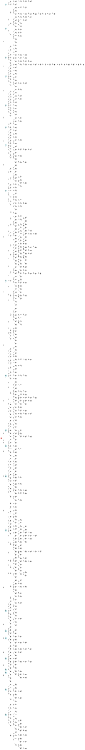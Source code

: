 digraph APTA {
__start0 [label="" shape="none"];

rankdir=LR;
size="8,5";

s0 [style="filled", color="black", fillcolor="#ff817b" shape="circle", label="0"];
s1 [style="filled", color="black", fillcolor="powderblue" shape="circle", label="1"];
s2 [style="filled", color="black", fillcolor="powderblue" shape="circle", label="2"];
s3 [style="rounded,filled", color="black", fillcolor="powderblue" shape="doublecircle", label="3"];
s4 [style="rounded,filled", color="black", fillcolor="powderblue" shape="doublecircle", label="4"];
s5 [style="filled", color="black", fillcolor="powderblue" shape="circle", label="5"];
s6 [style="filled", color="black", fillcolor="powderblue" shape="circle", label="6"];
s7 [style="rounded,filled", color="black", fillcolor="powderblue" shape="doublecircle", label="7"];
s8 [style="filled", color="black", fillcolor="powderblue" shape="circle", label="8"];
s9 [style="rounded,filled", color="black", fillcolor="powderblue" shape="doublecircle", label="9"];
s10 [style="rounded,filled", color="black", fillcolor="powderblue" shape="doublecircle", label="10"];
s11 [style="rounded,filled", color="black", fillcolor="powderblue" shape="doublecircle", label="11"];
s12 [style="filled", color="black", fillcolor="powderblue" shape="circle", label="12"];
s13 [style="rounded,filled", color="black", fillcolor="powderblue" shape="doublecircle", label="13"];
s14 [style="rounded,filled", color="black", fillcolor="powderblue" shape="doublecircle", label="14"];
s15 [style="rounded,filled", color="black", fillcolor="powderblue" shape="doublecircle", label="15"];
s16 [style="filled", color="black", fillcolor="powderblue" shape="circle", label="16"];
s17 [style="filled", color="black", fillcolor="powderblue" shape="circle", label="17"];
s18 [style="rounded,filled", color="black", fillcolor="powderblue" shape="doublecircle", label="18"];
s19 [style="filled", color="black", fillcolor="powderblue" shape="circle", label="19"];
s20 [style="filled", color="black", fillcolor="powderblue" shape="circle", label="20"];
s21 [style="rounded,filled", color="black", fillcolor="powderblue" shape="doublecircle", label="21"];
s22 [style="rounded,filled", color="black", fillcolor="powderblue" shape="doublecircle", label="22"];
s23 [style="filled", color="black", fillcolor="white" shape="circle", label="23"];
s24 [style="filled", color="black", fillcolor="white" shape="circle", label="24"];
s25 [style="rounded,filled", color="black", fillcolor="white" shape="doublecircle", label="25"];
s26 [style="filled", color="black", fillcolor="white" shape="circle", label="26"];
s27 [style="filled", color="black", fillcolor="white" shape="circle", label="27"];
s28 [style="filled", color="black", fillcolor="white" shape="circle", label="28"];
s29 [style="filled", color="black", fillcolor="white" shape="circle", label="29"];
s30 [style="filled", color="black", fillcolor="white" shape="circle", label="30"];
s31 [style="rounded,filled", color="black", fillcolor="white" shape="doublecircle", label="31"];
s32 [style="filled", color="black", fillcolor="white" shape="circle", label="32"];
s33 [style="filled", color="black", fillcolor="white" shape="circle", label="33"];
s34 [style="filled", color="black", fillcolor="white" shape="circle", label="34"];
s35 [style="filled", color="black", fillcolor="white" shape="circle", label="35"];
s36 [style="filled", color="black", fillcolor="white" shape="circle", label="36"];
s37 [style="filled", color="black", fillcolor="white" shape="circle", label="37"];
s38 [style="rounded,filled", color="black", fillcolor="white" shape="doublecircle", label="38"];
s39 [style="filled", color="black", fillcolor="white" shape="circle", label="39"];
s40 [style="filled", color="black", fillcolor="white" shape="circle", label="40"];
s41 [style="filled", color="black", fillcolor="white" shape="circle", label="41"];
s42 [style="filled", color="black", fillcolor="white" shape="circle", label="42"];
s43 [style="filled", color="black", fillcolor="white" shape="circle", label="43"];
s44 [style="filled", color="black", fillcolor="white" shape="circle", label="44"];
s45 [style="filled", color="black", fillcolor="white" shape="circle", label="45"];
s46 [style="filled", color="black", fillcolor="white" shape="circle", label="46"];
s47 [style="filled", color="black", fillcolor="white" shape="circle", label="47"];
s48 [style="filled", color="black", fillcolor="white" shape="circle", label="48"];
s49 [style="filled", color="black", fillcolor="white" shape="circle", label="49"];
s50 [style="filled", color="black", fillcolor="white" shape="circle", label="50"];
s51 [style="filled", color="black", fillcolor="white" shape="circle", label="51"];
s52 [style="filled", color="black", fillcolor="white" shape="circle", label="52"];
s53 [style="filled", color="black", fillcolor="white" shape="circle", label="53"];
s54 [style="filled", color="black", fillcolor="white" shape="circle", label="54"];
s55 [style="filled", color="black", fillcolor="white" shape="circle", label="55"];
s56 [style="filled", color="black", fillcolor="white" shape="circle", label="56"];
s57 [style="filled", color="black", fillcolor="white" shape="circle", label="57"];
s58 [style="filled", color="black", fillcolor="white" shape="circle", label="58"];
s59 [style="rounded,filled", color="black", fillcolor="white" shape="doublecircle", label="59"];
s60 [style="filled", color="black", fillcolor="white" shape="circle", label="60"];
s61 [style="filled", color="black", fillcolor="white" shape="circle", label="61"];
s62 [style="filled", color="black", fillcolor="white" shape="circle", label="62"];
s63 [style="filled", color="black", fillcolor="white" shape="circle", label="63"];
s64 [style="filled", color="black", fillcolor="white" shape="circle", label="64"];
s65 [style="filled", color="black", fillcolor="white" shape="circle", label="65"];
s66 [style="filled", color="black", fillcolor="white" shape="circle", label="66"];
s67 [style="filled", color="black", fillcolor="white" shape="circle", label="67"];
s68 [style="filled", color="black", fillcolor="white" shape="circle", label="68"];
s69 [style="filled", color="black", fillcolor="white" shape="circle", label="69"];
s70 [style="filled", color="black", fillcolor="white" shape="circle", label="70"];
s71 [style="filled", color="black", fillcolor="white" shape="circle", label="71"];
s72 [style="filled", color="black", fillcolor="white" shape="circle", label="72"];
s73 [style="filled", color="black", fillcolor="white" shape="circle", label="73"];
s74 [style="filled", color="black", fillcolor="white" shape="circle", label="74"];
s75 [style="filled", color="black", fillcolor="white" shape="circle", label="75"];
s76 [style="rounded,filled", color="black", fillcolor="white" shape="doublecircle", label="76"];
s77 [style="filled", color="black", fillcolor="white" shape="circle", label="77"];
s78 [style="filled", color="black", fillcolor="white" shape="circle", label="78"];
s79 [style="rounded,filled", color="black", fillcolor="white" shape="doublecircle", label="79"];
s80 [style="rounded,filled", color="black", fillcolor="white" shape="doublecircle", label="80"];
s81 [style="filled", color="black", fillcolor="white" shape="circle", label="81"];
s82 [style="filled", color="black", fillcolor="white" shape="circle", label="82"];
s83 [style="rounded,filled", color="black", fillcolor="white" shape="doublecircle", label="83"];
s84 [style="rounded,filled", color="black", fillcolor="white" shape="doublecircle", label="84"];
s85 [style="filled", color="black", fillcolor="white" shape="circle", label="85"];
s86 [style="filled", color="black", fillcolor="white" shape="circle", label="86"];
s87 [style="rounded,filled", color="black", fillcolor="white" shape="doublecircle", label="87"];
s88 [style="rounded,filled", color="black", fillcolor="white" shape="doublecircle", label="88"];
s89 [style="filled", color="black", fillcolor="white" shape="circle", label="89"];
s90 [style="filled", color="black", fillcolor="white" shape="circle", label="90"];
s91 [style="filled", color="black", fillcolor="white" shape="circle", label="91"];
s92 [style="filled", color="black", fillcolor="white" shape="circle", label="92"];
s93 [style="filled", color="black", fillcolor="white" shape="circle", label="93"];
s94 [style="filled", color="black", fillcolor="white" shape="circle", label="94"];
s95 [style="filled", color="black", fillcolor="white" shape="circle", label="95"];
s96 [style="rounded,filled", color="black", fillcolor="white" shape="doublecircle", label="96"];
s97 [style="filled", color="black", fillcolor="white" shape="circle", label="97"];
s98 [style="filled", color="black", fillcolor="white" shape="circle", label="98"];
s99 [style="rounded,filled", color="black", fillcolor="white" shape="doublecircle", label="99"];
s100 [style="rounded,filled", color="black", fillcolor="white" shape="doublecircle", label="100"];
s101 [style="filled", color="black", fillcolor="white" shape="circle", label="101"];
s102 [style="filled", color="black", fillcolor="white" shape="circle", label="102"];
s103 [style="filled", color="black", fillcolor="white" shape="circle", label="103"];
s104 [style="rounded,filled", color="black", fillcolor="white" shape="doublecircle", label="104"];
s105 [style="filled", color="black", fillcolor="white" shape="circle", label="105"];
s106 [style="filled", color="black", fillcolor="white" shape="circle", label="106"];
s107 [style="filled", color="black", fillcolor="white" shape="circle", label="107"];
s108 [style="filled", color="black", fillcolor="white" shape="circle", label="108"];
s109 [style="filled", color="black", fillcolor="white" shape="circle", label="109"];
s110 [style="filled", color="black", fillcolor="white" shape="circle", label="110"];
s111 [style="filled", color="black", fillcolor="white" shape="circle", label="111"];
s112 [style="filled", color="black", fillcolor="white" shape="circle", label="112"];
s113 [style="filled", color="black", fillcolor="white" shape="circle", label="113"];
s114 [style="filled", color="black", fillcolor="white" shape="circle", label="114"];
s115 [style="filled", color="black", fillcolor="white" shape="circle", label="115"];
s116 [style="filled", color="black", fillcolor="white" shape="circle", label="116"];
s117 [style="filled", color="black", fillcolor="white" shape="circle", label="117"];
s118 [style="filled", color="black", fillcolor="white" shape="circle", label="118"];
s119 [style="filled", color="black", fillcolor="white" shape="circle", label="119"];
s120 [style="filled", color="black", fillcolor="white" shape="circle", label="120"];
s121 [style="filled", color="black", fillcolor="white" shape="circle", label="121"];
s122 [style="rounded,filled", color="black", fillcolor="white" shape="doublecircle", label="122"];
s123 [style="filled", color="black", fillcolor="white" shape="circle", label="123"];
s124 [style="filled", color="black", fillcolor="white" shape="circle", label="124"];
s125 [style="rounded,filled", color="black", fillcolor="white" shape="doublecircle", label="125"];
s126 [style="filled", color="black", fillcolor="white" shape="circle", label="126"];
s127 [style="filled", color="black", fillcolor="white" shape="circle", label="127"];
s128 [style="rounded,filled", color="black", fillcolor="white" shape="doublecircle", label="128"];
s129 [style="rounded,filled", color="black", fillcolor="white" shape="doublecircle", label="129"];
s130 [style="filled", color="black", fillcolor="white" shape="circle", label="130"];
s131 [style="filled", color="black", fillcolor="white" shape="circle", label="131"];
s132 [style="filled", color="black", fillcolor="white" shape="circle", label="132"];
s133 [style="filled", color="black", fillcolor="white" shape="circle", label="133"];
s134 [style="filled", color="black", fillcolor="white" shape="circle", label="134"];
s135 [style="filled", color="black", fillcolor="white" shape="circle", label="135"];
s136 [style="rounded,filled", color="black", fillcolor="white" shape="doublecircle", label="136"];
s137 [style="rounded,filled", color="black", fillcolor="white" shape="doublecircle", label="137"];
s138 [style="rounded,filled", color="black", fillcolor="white" shape="doublecircle", label="138"];
s139 [style="filled", color="black", fillcolor="white" shape="circle", label="139"];
s140 [style="filled", color="black", fillcolor="white" shape="circle", label="140"];
s141 [style="filled", color="black", fillcolor="white" shape="circle", label="141"];
s142 [style="rounded,filled", color="black", fillcolor="white" shape="doublecircle", label="142"];
s143 [style="rounded,filled", color="black", fillcolor="white" shape="doublecircle", label="143"];
s144 [style="filled", color="black", fillcolor="white" shape="circle", label="144"];
s145 [style="filled", color="black", fillcolor="white" shape="circle", label="145"];
s146 [style="filled", color="black", fillcolor="white" shape="circle", label="146"];
s147 [style="filled", color="black", fillcolor="white" shape="circle", label="147"];
s148 [style="rounded,filled", color="black", fillcolor="white" shape="doublecircle", label="148"];
s149 [style="filled", color="black", fillcolor="white" shape="circle", label="149"];
s150 [style="filled", color="black", fillcolor="white" shape="circle", label="150"];
s151 [style="filled", color="black", fillcolor="white" shape="circle", label="151"];
s152 [style="filled", color="black", fillcolor="white" shape="circle", label="152"];
s153 [style="filled", color="black", fillcolor="white" shape="circle", label="153"];
s154 [style="filled", color="black", fillcolor="white" shape="circle", label="154"];
s155 [style="filled", color="black", fillcolor="white" shape="circle", label="155"];
s156 [style="filled", color="black", fillcolor="white" shape="circle", label="156"];
s157 [style="filled", color="black", fillcolor="white" shape="circle", label="157"];
s158 [style="filled", color="black", fillcolor="white" shape="circle", label="158"];
s159 [style="filled", color="black", fillcolor="white" shape="circle", label="159"];
s160 [style="filled", color="black", fillcolor="white" shape="circle", label="160"];
s161 [style="filled", color="black", fillcolor="white" shape="circle", label="161"];
s162 [style="filled", color="black", fillcolor="white" shape="circle", label="162"];
s163 [style="filled", color="black", fillcolor="white" shape="circle", label="163"];
s164 [style="filled", color="black", fillcolor="white" shape="circle", label="164"];
s165 [style="filled", color="black", fillcolor="white" shape="circle", label="165"];
s166 [style="filled", color="black", fillcolor="white" shape="circle", label="166"];
s167 [style="rounded,filled", color="black", fillcolor="white" shape="doublecircle", label="167"];
s168 [style="rounded,filled", color="black", fillcolor="white" shape="doublecircle", label="168"];
s169 [style="filled", color="black", fillcolor="white" shape="circle", label="169"];
s170 [style="rounded,filled", color="black", fillcolor="white" shape="doublecircle", label="170"];
s171 [style="filled", color="black", fillcolor="white" shape="circle", label="171"];
s172 [style="rounded,filled", color="black", fillcolor="white" shape="doublecircle", label="172"];
s173 [style="rounded,filled", color="black", fillcolor="white" shape="doublecircle", label="173"];
s174 [style="filled", color="black", fillcolor="white" shape="circle", label="174"];
s175 [style="filled", color="black", fillcolor="white" shape="circle", label="175"];
s176 [style="filled", color="black", fillcolor="white" shape="circle", label="176"];
s177 [style="rounded,filled", color="black", fillcolor="white" shape="doublecircle", label="177"];
s178 [style="rounded,filled", color="black", fillcolor="white" shape="doublecircle", label="178"];
s179 [style="rounded,filled", color="black", fillcolor="white" shape="doublecircle", label="179"];
s180 [style="rounded,filled", color="black", fillcolor="white" shape="doublecircle", label="180"];
s181 [style="rounded,filled", color="black", fillcolor="white" shape="doublecircle", label="181"];
s182 [style="rounded,filled", color="black", fillcolor="white" shape="doublecircle", label="182"];
s183 [style="filled", color="black", fillcolor="white" shape="circle", label="183"];
s184 [style="filled", color="black", fillcolor="white" shape="circle", label="184"];
s185 [style="filled", color="black", fillcolor="white" shape="circle", label="185"];
s186 [style="filled", color="black", fillcolor="white" shape="circle", label="186"];
s187 [style="filled", color="black", fillcolor="white" shape="circle", label="187"];
s188 [style="filled", color="black", fillcolor="white" shape="circle", label="188"];
s189 [style="filled", color="black", fillcolor="white" shape="circle", label="189"];
s190 [style="filled", color="black", fillcolor="white" shape="circle", label="190"];
s191 [style="filled", color="black", fillcolor="white" shape="circle", label="191"];
s192 [style="filled", color="black", fillcolor="white" shape="circle", label="192"];
s193 [style="filled", color="black", fillcolor="white" shape="circle", label="193"];
s194 [style="filled", color="black", fillcolor="white" shape="circle", label="194"];
s195 [style="filled", color="black", fillcolor="white" shape="circle", label="195"];
s196 [style="filled", color="black", fillcolor="white" shape="circle", label="196"];
s197 [style="filled", color="black", fillcolor="white" shape="circle", label="197"];
s198 [style="filled", color="black", fillcolor="white" shape="circle", label="198"];
s199 [style="filled", color="black", fillcolor="white" shape="circle", label="199"];
s200 [style="filled", color="black", fillcolor="white" shape="circle", label="200"];
s201 [style="filled", color="black", fillcolor="white" shape="circle", label="201"];
s202 [style="filled", color="black", fillcolor="white" shape="circle", label="202"];
s203 [style="filled", color="black", fillcolor="white" shape="circle", label="203"];
s204 [style="filled", color="black", fillcolor="white" shape="circle", label="204"];
s205 [style="filled", color="black", fillcolor="white" shape="circle", label="205"];
s206 [style="filled", color="black", fillcolor="white" shape="circle", label="206"];
s207 [style="filled", color="black", fillcolor="white" shape="circle", label="207"];
s208 [style="filled", color="black", fillcolor="white" shape="circle", label="208"];
s209 [style="filled", color="black", fillcolor="white" shape="circle", label="209"];
s210 [style="filled", color="black", fillcolor="white" shape="circle", label="210"];
s211 [style="filled", color="black", fillcolor="white" shape="circle", label="211"];
s212 [style="filled", color="black", fillcolor="white" shape="circle", label="212"];
s213 [style="filled", color="black", fillcolor="white" shape="circle", label="213"];
s214 [style="filled", color="black", fillcolor="white" shape="circle", label="214"];
s215 [style="filled", color="black", fillcolor="white" shape="circle", label="215"];
s216 [style="filled", color="black", fillcolor="white" shape="circle", label="216"];
s217 [style="filled", color="black", fillcolor="white" shape="circle", label="217"];
s218 [style="filled", color="black", fillcolor="white" shape="circle", label="218"];
s219 [style="filled", color="black", fillcolor="white" shape="circle", label="219"];
s220 [style="filled", color="black", fillcolor="white" shape="circle", label="220"];
s221 [style="filled", color="black", fillcolor="white" shape="circle", label="221"];
s222 [style="filled", color="black", fillcolor="white" shape="circle", label="222"];
s223 [style="filled", color="black", fillcolor="white" shape="circle", label="223"];
s224 [style="filled", color="black", fillcolor="white" shape="circle", label="224"];
s225 [style="filled", color="black", fillcolor="white" shape="circle", label="225"];
s226 [style="filled", color="black", fillcolor="white" shape="circle", label="226"];
s227 [style="filled", color="black", fillcolor="white" shape="circle", label="227"];
s228 [style="filled", color="black", fillcolor="white" shape="circle", label="228"];
s229 [style="filled", color="black", fillcolor="white" shape="circle", label="229"];
s230 [style="filled", color="black", fillcolor="white" shape="circle", label="230"];
s231 [style="filled", color="black", fillcolor="white" shape="circle", label="231"];
s232 [style="filled", color="black", fillcolor="white" shape="circle", label="232"];
s233 [style="filled", color="black", fillcolor="white" shape="circle", label="233"];
s234 [style="filled", color="black", fillcolor="white" shape="circle", label="234"];
s235 [style="filled", color="black", fillcolor="white" shape="circle", label="235"];
s236 [style="filled", color="black", fillcolor="white" shape="circle", label="236"];
s237 [style="filled", color="black", fillcolor="white" shape="circle", label="237"];
s238 [style="filled", color="black", fillcolor="white" shape="circle", label="238"];
s239 [style="filled", color="black", fillcolor="white" shape="circle", label="239"];
s240 [style="filled", color="black", fillcolor="white" shape="circle", label="240"];
s241 [style="filled", color="black", fillcolor="white" shape="circle", label="241"];
s242 [style="filled", color="black", fillcolor="white" shape="circle", label="242"];
s243 [style="filled", color="black", fillcolor="white" shape="circle", label="243"];
s244 [style="filled", color="black", fillcolor="white" shape="circle", label="244"];
s245 [style="filled", color="black", fillcolor="white" shape="circle", label="245"];
s246 [style="filled", color="black", fillcolor="white" shape="circle", label="246"];
s247 [style="filled", color="black", fillcolor="white" shape="circle", label="247"];
s248 [style="filled", color="black", fillcolor="white" shape="circle", label="248"];
s249 [style="rounded,filled", color="black", fillcolor="white" shape="doublecircle", label="249"];
s250 [style="rounded,filled", color="black", fillcolor="white" shape="doublecircle", label="250"];
s251 [style="filled", color="black", fillcolor="white" shape="circle", label="251"];
s252 [style="filled", color="black", fillcolor="white" shape="circle", label="252"];
s253 [style="filled", color="black", fillcolor="white" shape="circle", label="253"];
s254 [style="filled", color="black", fillcolor="white" shape="circle", label="254"];
s255 [style="filled", color="black", fillcolor="white" shape="circle", label="255"];
s256 [style="filled", color="black", fillcolor="white" shape="circle", label="256"];
s257 [style="filled", color="black", fillcolor="white" shape="circle", label="257"];
s258 [style="filled", color="black", fillcolor="white" shape="circle", label="258"];
s259 [style="filled", color="black", fillcolor="white" shape="circle", label="259"];
s260 [style="filled", color="black", fillcolor="white" shape="circle", label="260"];
s261 [style="filled", color="black", fillcolor="white" shape="circle", label="261"];
s262 [style="filled", color="black", fillcolor="white" shape="circle", label="262"];
s263 [style="filled", color="black", fillcolor="white" shape="circle", label="263"];
s264 [style="filled", color="black", fillcolor="white" shape="circle", label="264"];
s265 [style="filled", color="black", fillcolor="white" shape="circle", label="265"];
s266 [style="filled", color="black", fillcolor="white" shape="circle", label="266"];
s267 [style="filled", color="black", fillcolor="white" shape="circle", label="267"];
s268 [style="filled", color="black", fillcolor="white" shape="circle", label="268"];
s269 [style="filled", color="black", fillcolor="white" shape="circle", label="269"];
s270 [style="filled", color="black", fillcolor="white" shape="circle", label="270"];
s271 [style="filled", color="black", fillcolor="white" shape="circle", label="271"];
s272 [style="filled", color="black", fillcolor="white" shape="circle", label="272"];
s273 [style="filled", color="black", fillcolor="white" shape="circle", label="273"];
s274 [style="filled", color="black", fillcolor="white" shape="circle", label="274"];
s275 [style="filled", color="black", fillcolor="white" shape="circle", label="275"];
s276 [style="filled", color="black", fillcolor="white" shape="circle", label="276"];
s277 [style="filled", color="black", fillcolor="white" shape="circle", label="277"];
s278 [style="filled", color="black", fillcolor="white" shape="circle", label="278"];
s279 [style="rounded,filled", color="black", fillcolor="white" shape="doublecircle", label="279"];
s280 [style="rounded,filled", color="black", fillcolor="white" shape="doublecircle", label="280"];
s281 [style="filled", color="black", fillcolor="white" shape="circle", label="281"];
s282 [style="filled", color="black", fillcolor="white" shape="circle", label="282"];
s283 [style="filled", color="black", fillcolor="white" shape="circle", label="283"];
s284 [style="filled", color="black", fillcolor="white" shape="circle", label="284"];
s285 [style="rounded,filled", color="black", fillcolor="white" shape="doublecircle", label="285"];
s286 [style="filled", color="black", fillcolor="white" shape="circle", label="286"];
s287 [style="filled", color="black", fillcolor="white" shape="circle", label="287"];
s288 [style="filled", color="black", fillcolor="white" shape="circle", label="288"];
s289 [style="filled", color="black", fillcolor="white" shape="circle", label="289"];
s290 [style="filled", color="black", fillcolor="white" shape="circle", label="290"];
s291 [style="filled", color="black", fillcolor="white" shape="circle", label="291"];
s292 [style="filled", color="black", fillcolor="white" shape="circle", label="292"];
s293 [style="filled", color="black", fillcolor="white" shape="circle", label="293"];
s294 [style="filled", color="black", fillcolor="white" shape="circle", label="294"];
s295 [style="filled", color="black", fillcolor="white" shape="circle", label="295"];
s296 [style="filled", color="black", fillcolor="white" shape="circle", label="296"];
s297 [style="filled", color="black", fillcolor="white" shape="circle", label="297"];
s298 [style="filled", color="black", fillcolor="white" shape="circle", label="298"];
s299 [style="filled", color="black", fillcolor="white" shape="circle", label="299"];
s300 [style="rounded,filled", color="black", fillcolor="white" shape="doublecircle", label="300"];
s301 [style="filled", color="black", fillcolor="white" shape="circle", label="301"];
s302 [style="filled", color="black", fillcolor="white" shape="circle", label="302"];
s303 [style="filled", color="black", fillcolor="white" shape="circle", label="303"];
s304 [style="filled", color="black", fillcolor="white" shape="circle", label="304"];
s305 [style="filled", color="black", fillcolor="white" shape="circle", label="305"];
s306 [style="filled", color="black", fillcolor="white" shape="circle", label="306"];
s307 [style="filled", color="black", fillcolor="white" shape="circle", label="307"];
s308 [style="filled", color="black", fillcolor="white" shape="circle", label="308"];
s309 [style="filled", color="black", fillcolor="white" shape="circle", label="309"];
s310 [style="filled", color="black", fillcolor="white" shape="circle", label="310"];
s311 [style="rounded,filled", color="black", fillcolor="white" shape="doublecircle", label="311"];
s312 [style="filled", color="black", fillcolor="white" shape="circle", label="312"];
s313 [style="filled", color="black", fillcolor="white" shape="circle", label="313"];
s314 [style="filled", color="black", fillcolor="white" shape="circle", label="314"];
s315 [style="rounded,filled", color="black", fillcolor="white" shape="doublecircle", label="315"];
s316 [style="rounded,filled", color="black", fillcolor="white" shape="doublecircle", label="316"];
s317 [style="filled", color="black", fillcolor="white" shape="circle", label="317"];
s318 [style="filled", color="black", fillcolor="white" shape="circle", label="318"];
s319 [style="filled", color="black", fillcolor="white" shape="circle", label="319"];
s320 [style="filled", color="black", fillcolor="white" shape="circle", label="320"];
s321 [style="filled", color="black", fillcolor="white" shape="circle", label="321"];
s322 [style="filled", color="black", fillcolor="white" shape="circle", label="322"];
s323 [style="filled", color="black", fillcolor="white" shape="circle", label="323"];
s324 [style="filled", color="black", fillcolor="white" shape="circle", label="324"];
s325 [style="filled", color="black", fillcolor="white" shape="circle", label="325"];
s326 [style="filled", color="black", fillcolor="white" shape="circle", label="326"];
s327 [style="filled", color="black", fillcolor="white" shape="circle", label="327"];
s328 [style="filled", color="black", fillcolor="white" shape="circle", label="328"];
s329 [style="filled", color="black", fillcolor="white" shape="circle", label="329"];
s330 [style="filled", color="black", fillcolor="white" shape="circle", label="330"];
s331 [style="filled", color="black", fillcolor="white" shape="circle", label="331"];
s332 [style="filled", color="black", fillcolor="white" shape="circle", label="332"];
s333 [style="filled", color="black", fillcolor="white" shape="circle", label="333"];
s334 [style="filled", color="black", fillcolor="white" shape="circle", label="334"];
s335 [style="filled", color="black", fillcolor="white" shape="circle", label="335"];
s336 [style="filled", color="black", fillcolor="white" shape="circle", label="336"];
s337 [style="filled", color="black", fillcolor="white" shape="circle", label="337"];
s338 [style="filled", color="black", fillcolor="white" shape="circle", label="338"];
s339 [style="rounded,filled", color="black", fillcolor="white" shape="doublecircle", label="339"];
s340 [style="rounded,filled", color="black", fillcolor="white" shape="doublecircle", label="340"];
s341 [style="rounded,filled", color="black", fillcolor="white" shape="doublecircle", label="341"];
s342 [style="filled", color="black", fillcolor="white" shape="circle", label="342"];
s343 [style="filled", color="black", fillcolor="white" shape="circle", label="343"];
s344 [style="filled", color="black", fillcolor="white" shape="circle", label="344"];
s345 [style="filled", color="black", fillcolor="white" shape="circle", label="345"];
s346 [style="filled", color="black", fillcolor="white" shape="circle", label="346"];
s347 [style="filled", color="black", fillcolor="white" shape="circle", label="347"];
s348 [style="filled", color="black", fillcolor="white" shape="circle", label="348"];
s349 [style="filled", color="black", fillcolor="white" shape="circle", label="349"];
s350 [style="rounded,filled", color="black", fillcolor="white" shape="doublecircle", label="350"];
s351 [style="filled", color="black", fillcolor="white" shape="circle", label="351"];
s352 [style="filled", color="black", fillcolor="white" shape="circle", label="352"];
s353 [style="filled", color="black", fillcolor="white" shape="circle", label="353"];
s354 [style="filled", color="black", fillcolor="white" shape="circle", label="354"];
s355 [style="filled", color="black", fillcolor="white" shape="circle", label="355"];
s356 [style="filled", color="black", fillcolor="white" shape="circle", label="356"];
s357 [style="filled", color="black", fillcolor="white" shape="circle", label="357"];
s358 [style="filled", color="black", fillcolor="white" shape="circle", label="358"];
s359 [style="filled", color="black", fillcolor="white" shape="circle", label="359"];
s360 [style="filled", color="black", fillcolor="white" shape="circle", label="360"];
s361 [style="filled", color="black", fillcolor="white" shape="circle", label="361"];
s362 [style="filled", color="black", fillcolor="white" shape="circle", label="362"];
s363 [style="rounded,filled", color="black", fillcolor="white" shape="doublecircle", label="363"];
s364 [style="filled", color="black", fillcolor="white" shape="circle", label="364"];
s365 [style="filled", color="black", fillcolor="white" shape="circle", label="365"];
s366 [style="rounded,filled", color="black", fillcolor="white" shape="doublecircle", label="366"];
s367 [style="filled", color="black", fillcolor="white" shape="circle", label="367"];
s368 [style="filled", color="black", fillcolor="white" shape="circle", label="368"];
s369 [style="filled", color="black", fillcolor="white" shape="circle", label="369"];
s370 [style="filled", color="black", fillcolor="white" shape="circle", label="370"];
s371 [style="rounded,filled", color="black", fillcolor="white" shape="doublecircle", label="371"];
s372 [style="filled", color="black", fillcolor="white" shape="circle", label="372"];
s373 [style="filled", color="black", fillcolor="white" shape="circle", label="373"];
s374 [style="filled", color="black", fillcolor="white" shape="circle", label="374"];
s375 [style="filled", color="black", fillcolor="white" shape="circle", label="375"];
s376 [style="filled", color="black", fillcolor="white" shape="circle", label="376"];
s377 [style="filled", color="black", fillcolor="white" shape="circle", label="377"];
s378 [style="filled", color="black", fillcolor="white" shape="circle", label="378"];
s379 [style="rounded,filled", color="black", fillcolor="white" shape="doublecircle", label="379"];
s380 [style="filled", color="black", fillcolor="white" shape="circle", label="380"];
s381 [style="filled", color="black", fillcolor="white" shape="circle", label="381"];
s382 [style="filled", color="black", fillcolor="white" shape="circle", label="382"];
s383 [style="filled", color="black", fillcolor="white" shape="circle", label="383"];
s384 [style="filled", color="black", fillcolor="white" shape="circle", label="384"];
s385 [style="filled", color="black", fillcolor="white" shape="circle", label="385"];
s386 [style="filled", color="black", fillcolor="white" shape="circle", label="386"];
s387 [style="filled", color="black", fillcolor="white" shape="circle", label="387"];
s388 [style="filled", color="black", fillcolor="white" shape="circle", label="388"];
s389 [style="filled", color="black", fillcolor="white" shape="circle", label="389"];
s390 [style="filled", color="black", fillcolor="white" shape="circle", label="390"];
s391 [style="filled", color="black", fillcolor="white" shape="circle", label="391"];
s392 [style="filled", color="black", fillcolor="white" shape="circle", label="392"];
s393 [style="filled", color="black", fillcolor="white" shape="circle", label="393"];
s394 [style="filled", color="black", fillcolor="white" shape="circle", label="394"];
s395 [style="filled", color="black", fillcolor="white" shape="circle", label="395"];
s396 [style="rounded,filled", color="black", fillcolor="white" shape="doublecircle", label="396"];
s397 [style="filled", color="black", fillcolor="white" shape="circle", label="397"];
s398 [style="rounded,filled", color="black", fillcolor="white" shape="doublecircle", label="398"];
s399 [style="rounded,filled", color="black", fillcolor="white" shape="doublecircle", label="399"];
s400 [style="filled", color="black", fillcolor="white" shape="circle", label="400"];
s401 [style="rounded,filled", color="black", fillcolor="white" shape="doublecircle", label="401"];
s402 [style="rounded,filled", color="black", fillcolor="white" shape="doublecircle", label="402"];
s403 [style="rounded,filled", color="black", fillcolor="white" shape="doublecircle", label="403"];
s404 [style="rounded,filled", color="black", fillcolor="white" shape="doublecircle", label="404"];
s405 [style="rounded,filled", color="black", fillcolor="white" shape="doublecircle", label="405"];
s406 [style="rounded,filled", color="black", fillcolor="white" shape="doublecircle", label="406"];
s407 [style="rounded,filled", color="black", fillcolor="white" shape="doublecircle", label="407"];
s408 [style="filled", color="black", fillcolor="white" shape="circle", label="408"];
s409 [style="rounded,filled", color="black", fillcolor="white" shape="doublecircle", label="409"];
s410 [style="filled", color="black", fillcolor="white" shape="circle", label="410"];
s411 [style="rounded,filled", color="black", fillcolor="white" shape="doublecircle", label="411"];
s412 [style="rounded,filled", color="black", fillcolor="white" shape="doublecircle", label="412"];
s413 [style="filled", color="black", fillcolor="white" shape="circle", label="413"];
s414 [style="filled", color="black", fillcolor="white" shape="circle", label="414"];
s415 [style="filled", color="black", fillcolor="white" shape="circle", label="415"];
s416 [style="filled", color="black", fillcolor="white" shape="circle", label="416"];
s417 [style="filled", color="black", fillcolor="white" shape="circle", label="417"];
s418 [style="filled", color="black", fillcolor="white" shape="circle", label="418"];
s419 [style="filled", color="black", fillcolor="white" shape="circle", label="419"];
s420 [style="filled", color="black", fillcolor="white" shape="circle", label="420"];
s421 [style="filled", color="black", fillcolor="white" shape="circle", label="421"];
s422 [style="filled", color="black", fillcolor="white" shape="circle", label="422"];
s423 [style="filled", color="black", fillcolor="white" shape="circle", label="423"];
s424 [style="filled", color="black", fillcolor="white" shape="circle", label="424"];
s425 [style="filled", color="black", fillcolor="white" shape="circle", label="425"];
s426 [style="filled", color="black", fillcolor="white" shape="circle", label="426"];
s427 [style="filled", color="black", fillcolor="white" shape="circle", label="427"];
s428 [style="filled", color="black", fillcolor="white" shape="circle", label="428"];
s429 [style="filled", color="black", fillcolor="white" shape="circle", label="429"];
s430 [style="filled", color="black", fillcolor="white" shape="circle", label="430"];
s431 [style="filled", color="black", fillcolor="white" shape="circle", label="431"];
s432 [style="filled", color="black", fillcolor="white" shape="circle", label="432"];
s433 [style="filled", color="black", fillcolor="white" shape="circle", label="433"];
s434 [style="filled", color="black", fillcolor="white" shape="circle", label="434"];
s435 [style="filled", color="black", fillcolor="white" shape="circle", label="435"];
s436 [style="filled", color="black", fillcolor="white" shape="circle", label="436"];
s437 [style="filled", color="black", fillcolor="white" shape="circle", label="437"];
s438 [style="filled", color="black", fillcolor="white" shape="circle", label="438"];
s439 [style="filled", color="black", fillcolor="white" shape="circle", label="439"];
s440 [style="filled", color="black", fillcolor="white" shape="circle", label="440"];
s441 [style="filled", color="black", fillcolor="white" shape="circle", label="441"];
s442 [style="filled", color="black", fillcolor="white" shape="circle", label="442"];
s443 [style="filled", color="black", fillcolor="white" shape="circle", label="443"];
s444 [style="rounded,filled", color="black", fillcolor="white" shape="doublecircle", label="444"];
s445 [style="filled", color="black", fillcolor="white" shape="circle", label="445"];
s446 [style="filled", color="black", fillcolor="white" shape="circle", label="446"];
s447 [style="filled", color="black", fillcolor="white" shape="circle", label="447"];
s448 [style="filled", color="black", fillcolor="white" shape="circle", label="448"];
s449 [style="filled", color="black", fillcolor="white" shape="circle", label="449"];
s450 [style="filled", color="black", fillcolor="white" shape="circle", label="450"];
s451 [style="filled", color="black", fillcolor="white" shape="circle", label="451"];
s452 [style="rounded,filled", color="black", fillcolor="white" shape="doublecircle", label="452"];
s453 [style="filled", color="black", fillcolor="white" shape="circle", label="453"];
s454 [style="filled", color="black", fillcolor="white" shape="circle", label="454"];
s455 [style="rounded,filled", color="black", fillcolor="white" shape="doublecircle", label="455"];
s456 [style="rounded,filled", color="black", fillcolor="white" shape="doublecircle", label="456"];
s457 [style="rounded,filled", color="black", fillcolor="white" shape="doublecircle", label="457"];
s458 [style="filled", color="black", fillcolor="white" shape="circle", label="458"];
s459 [style="filled", color="black", fillcolor="white" shape="circle", label="459"];
s460 [style="filled", color="black", fillcolor="white" shape="circle", label="460"];
s461 [style="filled", color="black", fillcolor="white" shape="circle", label="461"];
s462 [style="filled", color="black", fillcolor="white" shape="circle", label="462"];
s463 [style="filled", color="black", fillcolor="white" shape="circle", label="463"];
s464 [style="filled", color="black", fillcolor="white" shape="circle", label="464"];
s465 [style="filled", color="black", fillcolor="white" shape="circle", label="465"];
s466 [style="filled", color="black", fillcolor="white" shape="circle", label="466"];
s467 [style="filled", color="black", fillcolor="white" shape="circle", label="467"];
s468 [style="filled", color="black", fillcolor="white" shape="circle", label="468"];
s469 [style="rounded,filled", color="black", fillcolor="white" shape="doublecircle", label="469"];
s470 [style="filled", color="black", fillcolor="white" shape="circle", label="470"];
s471 [style="filled", color="black", fillcolor="white" shape="circle", label="471"];
s472 [style="filled", color="black", fillcolor="white" shape="circle", label="472"];
s473 [style="rounded,filled", color="black", fillcolor="white" shape="doublecircle", label="473"];
s474 [style="filled", color="black", fillcolor="white" shape="circle", label="474"];
s475 [style="filled", color="black", fillcolor="white" shape="circle", label="475"];
s476 [style="filled", color="black", fillcolor="white" shape="circle", label="476"];
s477 [style="filled", color="black", fillcolor="white" shape="circle", label="477"];
s478 [style="filled", color="black", fillcolor="white" shape="circle", label="478"];
s479 [style="filled", color="black", fillcolor="white" shape="circle", label="479"];
s480 [style="filled", color="black", fillcolor="white" shape="circle", label="480"];
s481 [style="filled", color="black", fillcolor="white" shape="circle", label="481"];
s482 [style="filled", color="black", fillcolor="white" shape="circle", label="482"];
s483 [style="rounded,filled", color="black", fillcolor="white" shape="doublecircle", label="483"];
s484 [style="filled", color="black", fillcolor="white" shape="circle", label="484"];
s485 [style="filled", color="black", fillcolor="white" shape="circle", label="485"];
s486 [style="filled", color="black", fillcolor="white" shape="circle", label="486"];
s487 [style="filled", color="black", fillcolor="white" shape="circle", label="487"];
s488 [style="filled", color="black", fillcolor="white" shape="circle", label="488"];
s489 [style="filled", color="black", fillcolor="white" shape="circle", label="489"];
s490 [style="rounded,filled", color="black", fillcolor="white" shape="doublecircle", label="490"];
s491 [style="filled", color="black", fillcolor="white" shape="circle", label="491"];
s492 [style="filled", color="black", fillcolor="white" shape="circle", label="492"];
s493 [style="filled", color="black", fillcolor="white" shape="circle", label="493"];
s494 [style="filled", color="black", fillcolor="white" shape="circle", label="494"];
s495 [style="rounded,filled", color="black", fillcolor="white" shape="doublecircle", label="495"];
s496 [style="filled", color="black", fillcolor="white" shape="circle", label="496"];
s497 [style="filled", color="black", fillcolor="white" shape="circle", label="497"];
s498 [style="filled", color="black", fillcolor="white" shape="circle", label="498"];
s499 [style="filled", color="black", fillcolor="white" shape="circle", label="499"];
s500 [style="filled", color="black", fillcolor="white" shape="circle", label="500"];
s501 [style="filled", color="black", fillcolor="white" shape="circle", label="501"];
s502 [style="filled", color="black", fillcolor="white" shape="circle", label="502"];
s503 [style="filled", color="black", fillcolor="white" shape="circle", label="503"];
s504 [style="filled", color="black", fillcolor="white" shape="circle", label="504"];
s505 [style="filled", color="black", fillcolor="white" shape="circle", label="505"];
s506 [style="filled", color="black", fillcolor="white" shape="circle", label="506"];
s507 [style="rounded,filled", color="black", fillcolor="white" shape="doublecircle", label="507"];
s508 [style="filled", color="black", fillcolor="white" shape="circle", label="508"];
s509 [style="filled", color="black", fillcolor="white" shape="circle", label="509"];
s510 [style="filled", color="black", fillcolor="white" shape="circle", label="510"];
s511 [style="filled", color="black", fillcolor="white" shape="circle", label="511"];
s512 [style="filled", color="black", fillcolor="white" shape="circle", label="512"];
s513 [style="filled", color="black", fillcolor="white" shape="circle", label="513"];
s514 [style="filled", color="black", fillcolor="white" shape="circle", label="514"];
s515 [style="rounded,filled", color="black", fillcolor="white" shape="doublecircle", label="515"];
s516 [style="filled", color="black", fillcolor="white" shape="circle", label="516"];
s517 [style="filled", color="black", fillcolor="white" shape="circle", label="517"];
s518 [style="filled", color="black", fillcolor="white" shape="circle", label="518"];
s519 [style="rounded,filled", color="black", fillcolor="white" shape="doublecircle", label="519"];
s520 [style="filled", color="black", fillcolor="white" shape="circle", label="520"];
s521 [style="filled", color="black", fillcolor="white" shape="circle", label="521"];
s522 [style="filled", color="black", fillcolor="white" shape="circle", label="522"];
s523 [style="filled", color="black", fillcolor="white" shape="circle", label="523"];
s524 [style="filled", color="black", fillcolor="white" shape="circle", label="524"];
s525 [style="filled", color="black", fillcolor="white" shape="circle", label="525"];
s526 [style="filled", color="black", fillcolor="white" shape="circle", label="526"];
s527 [style="filled", color="black", fillcolor="white" shape="circle", label="527"];
s528 [style="rounded,filled", color="black", fillcolor="white" shape="doublecircle", label="528"];
s529 [style="rounded,filled", color="black", fillcolor="white" shape="doublecircle", label="529"];
s530 [style="rounded,filled", color="black", fillcolor="white" shape="doublecircle", label="530"];
s531 [style="rounded,filled", color="black", fillcolor="white" shape="doublecircle", label="531"];
s532 [style="rounded,filled", color="black", fillcolor="white" shape="doublecircle", label="532"];
s533 [style="filled", color="black", fillcolor="white" shape="circle", label="533"];
s534 [style="filled", color="black", fillcolor="white" shape="circle", label="534"];
s535 [style="filled", color="black", fillcolor="white" shape="circle", label="535"];
s536 [style="rounded,filled", color="black", fillcolor="white" shape="doublecircle", label="536"];
s537 [style="filled", color="black", fillcolor="white" shape="circle", label="537"];
s538 [style="rounded,filled", color="black", fillcolor="white" shape="doublecircle", label="538"];
s539 [style="filled", color="black", fillcolor="white" shape="circle", label="539"];
s540 [style="filled", color="black", fillcolor="white" shape="circle", label="540"];
s541 [style="filled", color="black", fillcolor="white" shape="circle", label="541"];
s542 [style="filled", color="black", fillcolor="white" shape="circle", label="542"];
s543 [style="filled", color="black", fillcolor="white" shape="circle", label="543"];
s544 [style="filled", color="black", fillcolor="white" shape="circle", label="544"];
s545 [style="filled", color="black", fillcolor="white" shape="circle", label="545"];
s546 [style="filled", color="black", fillcolor="white" shape="circle", label="546"];
s547 [style="filled", color="black", fillcolor="white" shape="circle", label="547"];
s548 [style="filled", color="black", fillcolor="white" shape="circle", label="548"];
s549 [style="filled", color="black", fillcolor="white" shape="circle", label="549"];
s550 [style="filled", color="black", fillcolor="white" shape="circle", label="550"];
s551 [style="rounded,filled", color="black", fillcolor="white" shape="doublecircle", label="551"];
s552 [style="filled", color="black", fillcolor="white" shape="circle", label="552"];
s553 [style="rounded,filled", color="black", fillcolor="white" shape="doublecircle", label="553"];
s554 [style="filled", color="black", fillcolor="white" shape="circle", label="554"];
s555 [style="filled", color="black", fillcolor="white" shape="circle", label="555"];
s556 [style="rounded,filled", color="black", fillcolor="white" shape="doublecircle", label="556"];
s557 [style="filled", color="black", fillcolor="white" shape="circle", label="557"];
s558 [style="filled", color="black", fillcolor="white" shape="circle", label="558"];
s559 [style="filled", color="black", fillcolor="white" shape="circle", label="559"];
s560 [style="filled", color="black", fillcolor="white" shape="circle", label="560"];
s561 [style="rounded,filled", color="black", fillcolor="white" shape="doublecircle", label="561"];
s562 [style="rounded,filled", color="black", fillcolor="white" shape="doublecircle", label="562"];
s563 [style="filled", color="black", fillcolor="white" shape="circle", label="563"];
s564 [style="filled", color="black", fillcolor="white" shape="circle", label="564"];
s565 [style="filled", color="black", fillcolor="white" shape="circle", label="565"];
s566 [style="filled", color="black", fillcolor="white" shape="circle", label="566"];
s567 [style="rounded,filled", color="black", fillcolor="white" shape="doublecircle", label="567"];
s568 [style="rounded,filled", color="black", fillcolor="white" shape="doublecircle", label="568"];
s569 [style="rounded,filled", color="black", fillcolor="white" shape="doublecircle", label="569"];
s570 [style="filled", color="black", fillcolor="white" shape="circle", label="570"];
s571 [style="filled", color="black", fillcolor="white" shape="circle", label="571"];
s572 [style="filled", color="black", fillcolor="white" shape="circle", label="572"];
s573 [style="rounded,filled", color="black", fillcolor="white" shape="doublecircle", label="573"];
s574 [style="filled", color="black", fillcolor="white" shape="circle", label="574"];
s575 [style="filled", color="black", fillcolor="white" shape="circle", label="575"];
s576 [style="filled", color="black", fillcolor="white" shape="circle", label="576"];
s577 [style="filled", color="black", fillcolor="white" shape="circle", label="577"];
s578 [style="filled", color="black", fillcolor="white" shape="circle", label="578"];
s579 [style="filled", color="black", fillcolor="white" shape="circle", label="579"];
s580 [style="filled", color="black", fillcolor="white" shape="circle", label="580"];
s581 [style="filled", color="black", fillcolor="white" shape="circle", label="581"];
s582 [style="filled", color="black", fillcolor="white" shape="circle", label="582"];
s583 [style="filled", color="black", fillcolor="white" shape="circle", label="583"];
s584 [style="filled", color="black", fillcolor="white" shape="circle", label="584"];
s585 [style="filled", color="black", fillcolor="white" shape="circle", label="585"];
s586 [style="filled", color="black", fillcolor="white" shape="circle", label="586"];
s587 [style="filled", color="black", fillcolor="white" shape="circle", label="587"];
s588 [style="filled", color="black", fillcolor="white" shape="circle", label="588"];
s589 [style="filled", color="black", fillcolor="white" shape="circle", label="589"];
s590 [style="filled", color="black", fillcolor="white" shape="circle", label="590"];
s591 [style="filled", color="black", fillcolor="white" shape="circle", label="591"];
s592 [style="filled", color="black", fillcolor="white" shape="circle", label="592"];
s593 [style="filled", color="black", fillcolor="white" shape="circle", label="593"];
s594 [style="filled", color="black", fillcolor="white" shape="circle", label="594"];
s595 [style="filled", color="black", fillcolor="white" shape="circle", label="595"];
s596 [style="filled", color="black", fillcolor="white" shape="circle", label="596"];
s597 [style="filled", color="black", fillcolor="white" shape="circle", label="597"];
s598 [style="filled", color="black", fillcolor="white" shape="circle", label="598"];
s599 [style="filled", color="black", fillcolor="white" shape="circle", label="599"];
s600 [style="filled", color="black", fillcolor="white" shape="circle", label="600"];
s601 [style="filled", color="black", fillcolor="white" shape="circle", label="601"];
s602 [style="filled", color="black", fillcolor="white" shape="circle", label="602"];
s603 [style="filled", color="black", fillcolor="white" shape="circle", label="603"];
s604 [style="rounded,filled", color="black", fillcolor="white" shape="doublecircle", label="604"];
s605 [style="rounded,filled", color="black", fillcolor="white" shape="doublecircle", label="605"];
s606 [style="rounded,filled", color="black", fillcolor="white" shape="doublecircle", label="606"];
s607 [style="rounded,filled", color="black", fillcolor="white" shape="doublecircle", label="607"];
s608 [style="rounded,filled", color="black", fillcolor="white" shape="doublecircle", label="608"];
s609 [style="filled", color="black", fillcolor="white" shape="circle", label="609"];
s610 [style="filled", color="black", fillcolor="white" shape="circle", label="610"];
s611 [style="filled", color="black", fillcolor="white" shape="circle", label="611"];
s612 [style="rounded,filled", color="black", fillcolor="white" shape="doublecircle", label="612"];
s613 [style="filled", color="black", fillcolor="white" shape="circle", label="613"];
s614 [style="filled", color="black", fillcolor="white" shape="circle", label="614"];
s615 [style="filled", color="black", fillcolor="white" shape="circle", label="615"];
s616 [style="filled", color="black", fillcolor="white" shape="circle", label="616"];
s617 [style="filled", color="black", fillcolor="white" shape="circle", label="617"];
s618 [style="filled", color="black", fillcolor="white" shape="circle", label="618"];
s619 [style="filled", color="black", fillcolor="white" shape="circle", label="619"];
s620 [style="filled", color="black", fillcolor="white" shape="circle", label="620"];
s621 [style="filled", color="black", fillcolor="white" shape="circle", label="621"];
s622 [style="filled", color="black", fillcolor="white" shape="circle", label="622"];
s623 [style="filled", color="black", fillcolor="white" shape="circle", label="623"];
s624 [style="filled", color="black", fillcolor="white" shape="circle", label="624"];
s625 [style="filled", color="black", fillcolor="white" shape="circle", label="625"];
s626 [style="filled", color="black", fillcolor="white" shape="circle", label="626"];
s627 [style="filled", color="black", fillcolor="white" shape="circle", label="627"];
s628 [style="filled", color="black", fillcolor="white" shape="circle", label="628"];
s629 [style="filled", color="black", fillcolor="white" shape="circle", label="629"];
s630 [style="filled", color="black", fillcolor="white" shape="circle", label="630"];
s631 [style="filled", color="black", fillcolor="white" shape="circle", label="631"];
s632 [style="filled", color="black", fillcolor="white" shape="circle", label="632"];
s633 [style="filled", color="black", fillcolor="white" shape="circle", label="633"];
s634 [style="filled", color="black", fillcolor="white" shape="circle", label="634"];
s635 [style="filled", color="black", fillcolor="white" shape="circle", label="635"];
s636 [style="filled", color="black", fillcolor="white" shape="circle", label="636"];
s637 [style="filled", color="black", fillcolor="white" shape="circle", label="637"];
s638 [style="filled", color="black", fillcolor="white" shape="circle", label="638"];
s639 [style="filled", color="black", fillcolor="white" shape="circle", label="639"];
s640 [style="filled", color="black", fillcolor="white" shape="circle", label="640"];
s641 [style="filled", color="black", fillcolor="white" shape="circle", label="641"];
s642 [style="filled", color="black", fillcolor="white" shape="circle", label="642"];
s643 [style="filled", color="black", fillcolor="white" shape="circle", label="643"];
s644 [style="filled", color="black", fillcolor="white" shape="circle", label="644"];
s645 [style="filled", color="black", fillcolor="white" shape="circle", label="645"];
s646 [style="filled", color="black", fillcolor="white" shape="circle", label="646"];
s647 [style="filled", color="black", fillcolor="white" shape="circle", label="647"];
s648 [style="filled", color="black", fillcolor="white" shape="circle", label="648"];
s649 [style="filled", color="black", fillcolor="white" shape="circle", label="649"];
s650 [style="filled", color="black", fillcolor="white" shape="circle", label="650"];
s651 [style="filled", color="black", fillcolor="white" shape="circle", label="651"];
s652 [style="filled", color="black", fillcolor="white" shape="circle", label="652"];
s653 [style="filled", color="black", fillcolor="white" shape="circle", label="653"];
s654 [style="filled", color="black", fillcolor="white" shape="circle", label="654"];
s655 [style="filled", color="black", fillcolor="white" shape="circle", label="655"];
s656 [style="rounded,filled", color="black", fillcolor="white" shape="doublecircle", label="656"];
s0 -> s1 [label="0"];
s0 -> s2 [label="1"];
s0 -> s3 [label="2"];
s0 -> s4 [label="3"];
s0 -> s5 [label="4"];
s0 -> s6 [label="5"];
s0 -> s7 [label="6"];
s0 -> s8 [label="7"];
s0 -> s9 [label="8"];
s0 -> s10 [label="9"];
s0 -> s11 [label="10"];
s0 -> s12 [label="11"];
s0 -> s13 [label="12"];
s0 -> s14 [label="13"];
s0 -> s15 [label="14"];
s0 -> s16 [label="15"];
s0 -> s17 [label="16"];
s0 -> s18 [label="18"];
s0 -> s19 [label="19"];
s0 -> s20 [label="23"];
s0 -> s21 [label="24"];
s0 -> s22 [label="25"];
s1 -> s23 [label="1"];
s1 -> s24 [label="3"];
s2 -> s25 [label="3"];
s2 -> s26 [label="4"];
s2 -> s27 [label="6"];
s3 -> s28 [label="1"];
s3 -> s29 [label="3"];
s3 -> s30 [label="6"];
s3 -> s31 [label="8"];
s3 -> s32 [label="9"];
s3 -> s33 [label="11"];
s4 -> s34 [label="1"];
s4 -> s35 [label="2"];
s4 -> s36 [label="6"];
s4 -> s37 [label="7"];
s4 -> s38 [label="8"];
s4 -> s39 [label="9"];
s4 -> s40 [label="12"];
s4 -> s41 [label="13"];
s5 -> s42 [label="1"];
s5 -> s43 [label="2"];
s5 -> s44 [label="3"];
s5 -> s45 [label="5"];
s5 -> s46 [label="6"];
s5 -> s47 [label="7"];
s5 -> s48 [label="9"];
s5 -> s49 [label="12"];
s5 -> s50 [label="13"];
s5 -> s51 [label="18"];
s6 -> s52 [label="4"];
s6 -> s53 [label="6"];
s7 -> s54 [label="1"];
s7 -> s55 [label="2"];
s7 -> s56 [label="3"];
s7 -> s57 [label="4"];
s7 -> s58 [label="5"];
s7 -> s59 [label="7"];
s7 -> s60 [label="8"];
s7 -> s61 [label="9"];
s7 -> s62 [label="10"];
s7 -> s63 [label="12"];
s7 -> s64 [label="13"];
s8 -> s65 [label="3"];
s8 -> s66 [label="4"];
s8 -> s67 [label="6"];
s8 -> s68 [label="8"];
s8 -> s69 [label="9"];
s8 -> s70 [label="11"];
s8 -> s71 [label="12"];
s8 -> s72 [label="13"];
s8 -> s73 [label="18"];
s8 -> s74 [label="24"];
s9 -> s75 [label="2"];
s9 -> s76 [label="3"];
s9 -> s77 [label="4"];
s9 -> s78 [label="6"];
s9 -> s79 [label="7"];
s9 -> s80 [label="9"];
s9 -> s81 [label="10"];
s9 -> s82 [label="11"];
s9 -> s83 [label="12"];
s9 -> s84 [label="13"];
s9 -> s85 [label="14"];
s9 -> s86 [label="18"];
s9 -> s87 [label="24"];
s9 -> s88 [label="25"];
s10 -> s89 [label="0"];
s10 -> s90 [label="1"];
s10 -> s91 [label="2"];
s10 -> s92 [label="3"];
s10 -> s93 [label="4"];
s10 -> s94 [label="6"];
s10 -> s95 [label="7"];
s10 -> s96 [label="8"];
s10 -> s97 [label="10"];
s10 -> s98 [label="11"];
s10 -> s99 [label="12"];
s10 -> s100 [label="13"];
s10 -> s101 [label="14"];
s10 -> s102 [label="15"];
s10 -> s103 [label="18"];
s10 -> s104 [label="24"];
s11 -> s105 [label="8"];
s11 -> s106 [label="9"];
s11 -> s107 [label="11"];
s11 -> s108 [label="13"];
s11 -> s109 [label="15"];
s11 -> s110 [label="24"];
s12 -> s111 [label="3"];
s12 -> s112 [label="4"];
s12 -> s113 [label="9"];
s12 -> s114 [label="12"];
s12 -> s115 [label="14"];
s12 -> s116 [label="15"];
s13 -> s117 [label="2"];
s13 -> s118 [label="3"];
s13 -> s119 [label="4"];
s13 -> s120 [label="6"];
s13 -> s121 [label="7"];
s13 -> s122 [label="8"];
s13 -> s123 [label="9"];
s13 -> s124 [label="11"];
s13 -> s125 [label="13"];
s13 -> s126 [label="14"];
s13 -> s127 [label="18"];
s13 -> s128 [label="24"];
s13 -> s129 [label="25"];
s14 -> s130 [label="0"];
s14 -> s131 [label="1"];
s14 -> s132 [label="3"];
s14 -> s133 [label="4"];
s14 -> s134 [label="6"];
s14 -> s135 [label="7"];
s14 -> s136 [label="8"];
s14 -> s137 [label="9"];
s14 -> s138 [label="12"];
s14 -> s139 [label="14"];
s14 -> s140 [label="15"];
s14 -> s141 [label="18"];
s14 -> s142 [label="24"];
s14 -> s143 [label="25"];
s15 -> s144 [label="8"];
s15 -> s145 [label="9"];
s15 -> s146 [label="11"];
s15 -> s147 [label="12"];
s15 -> s148 [label="13"];
s15 -> s149 [label="15"];
s15 -> s150 [label="18"];
s15 -> s151 [label="24"];
s16 -> s152 [label="6"];
s16 -> s153 [label="9"];
s16 -> s154 [label="12"];
s16 -> s155 [label="13"];
s16 -> s156 [label="14"];
s17 -> s157 [label="18"];
s18 -> s158 [label="4"];
s18 -> s159 [label="5"];
s18 -> s160 [label="6"];
s18 -> s161 [label="8"];
s18 -> s162 [label="9"];
s18 -> s163 [label="12"];
s18 -> s164 [label="13"];
s18 -> s165 [label="16"];
s18 -> s166 [label="24"];
s18 -> s167 [label="25"];
s19 -> s168 [label="25"];
s20 -> s169 [label="7"];
s21 -> s170 [label="7"];
s21 -> s171 [label="8"];
s21 -> s172 [label="12"];
s21 -> s173 [label="13"];
s21 -> s174 [label="18"];
s22 -> s175 [label="6"];
s22 -> s176 [label="7"];
s22 -> s177 [label="8"];
s22 -> s178 [label="9"];
s22 -> s179 [label="12"];
s22 -> s180 [label="13"];
s22 -> s181 [label="18"];
s22 -> s182 [label="24"];
s23 -> s183 [label="6"];
s24 -> s184 [label="13"];
s25 -> s185 [label="6"];
s25 -> s186 [label="9"];
s25 -> s187 [label="13"];
s26 -> s188 [label="3"];
s26 -> s189 [label="6"];
s26 -> s190 [label="9"];
s26 -> s191 [label="13"];
s27 -> s192 [label="7"];
s27 -> s193 [label="10"];
s27 -> s194 [label="12"];
s27 -> s195 [label="13"];
s27 -> s196 [label="15"];
s28 -> s197 [label="4"];
s29 -> s198 [label="4"];
s30 -> s199 [label="4"];
s30 -> s200 [label="7"];
s31 -> s201 [label="2"];
s31 -> s202 [label="9"];
s34 -> s203 [label="3"];
s35 -> s204 [label="0"];
s36 -> s205 [label="7"];
s38 -> s206 [label="9"];
s39 -> s207 [label="3"];
s39 -> s208 [label="8"];
s40 -> s209 [label="9"];
s40 -> s210 [label="13"];
s43 -> s211 [label="8"];
s44 -> s212 [label="13"];
s45 -> s213 [label="6"];
s46 -> s214 [label="3"];
s46 -> s215 [label="13"];
s47 -> s216 [label="24"];
s48 -> s217 [label="8"];
s49 -> s218 [label="9"];
s49 -> s219 [label="13"];
s52 -> s220 [label="1"];
s52 -> s221 [label="6"];
s52 -> s222 [label="12"];
s53 -> s223 [label="12"];
s54 -> s224 [label="8"];
s56 -> s225 [label="13"];
s57 -> s226 [label="5"];
s59 -> s227 [label="9"];
s59 -> s228 [label="13"];
s61 -> s229 [label="8"];
s62 -> s230 [label="24"];
s63 -> s231 [label="8"];
s63 -> s232 [label="9"];
s63 -> s233 [label="13"];
s63 -> s234 [label="25"];
s66 -> s235 [label="6"];
s66 -> s236 [label="7"];
s67 -> s237 [label="7"];
s67 -> s238 [label="8"];
s67 -> s239 [label="9"];
s67 -> s240 [label="12"];
s68 -> s241 [label="9"];
s69 -> s242 [label="8"];
s70 -> s243 [label="8"];
s71 -> s244 [label="2"];
s71 -> s245 [label="8"];
s71 -> s246 [label="9"];
s71 -> s247 [label="18"];
s72 -> s248 [label="3"];
s73 -> s249 [label="19"];
s74 -> s250 [label="13"];
s75 -> s251 [label="14"];
s76 -> s252 [label="6"];
s76 -> s253 [label="9"];
s76 -> s254 [label="12"];
s78 -> s255 [label="7"];
s78 -> s256 [label="8"];
s78 -> s257 [label="12"];
s79 -> s258 [label="12"];
s80 -> s259 [label="3"];
s80 -> s260 [label="6"];
s80 -> s261 [label="8"];
s80 -> s262 [label="12"];
s80 -> s263 [label="13"];
s80 -> s264 [label="14"];
s80 -> s265 [label="15"];
s80 -> s266 [label="24"];
s81 -> s267 [label="8"];
s81 -> s268 [label="14"];
s81 -> s269 [label="15"];
s82 -> s270 [label="8"];
s82 -> s271 [label="9"];
s82 -> s272 [label="12"];
s82 -> s273 [label="14"];
s83 -> s274 [label="6"];
s83 -> s275 [label="9"];
s83 -> s276 [label="13"];
s83 -> s277 [label="14"];
s83 -> s278 [label="15"];
s83 -> s279 [label="24"];
s84 -> s280 [label="6"];
s84 -> s281 [label="7"];
s84 -> s282 [label="15"];
s84 -> s283 [label="18"];
s84 -> s284 [label="24"];
s84 -> s285 [label="25"];
s85 -> s286 [label="9"];
s85 -> s287 [label="13"];
s85 -> s288 [label="15"];
s85 -> s289 [label="24"];
s86 -> s290 [label="24"];
s87 -> s291 [label="18"];
s90 -> s292 [label="9"];
s92 -> s293 [label="1"];
s92 -> s294 [label="6"];
s92 -> s295 [label="13"];
s94 -> s296 [label="4"];
s94 -> s297 [label="7"];
s95 -> s298 [label="28"];
s96 -> s299 [label="9"];
s96 -> s300 [label="24"];
s97 -> s301 [label="9"];
s98 -> s302 [label="8"];
s99 -> s303 [label="5"];
s99 -> s304 [label="6"];
s99 -> s305 [label="8"];
s99 -> s306 [label="9"];
s99 -> s307 [label="13"];
s99 -> s308 [label="14"];
s99 -> s309 [label="15"];
s99 -> s310 [label="18"];
s99 -> s311 [label="24"];
s100 -> s312 [label="12"];
s100 -> s313 [label="14"];
s100 -> s314 [label="18"];
s100 -> s315 [label="24"];
s100 -> s316 [label="25"];
s101 -> s317 [label="9"];
s101 -> s318 [label="13"];
s101 -> s319 [label="15"];
s105 -> s320 [label="9"];
s106 -> s321 [label="6"];
s107 -> s322 [label="15"];
s113 -> s323 [label="8"];
s115 -> s324 [label="11"];
s115 -> s325 [label="15"];
s117 -> s326 [label="0"];
s120 -> s327 [label="3"];
s120 -> s328 [label="4"];
s120 -> s329 [label="7"];
s121 -> s330 [label="18"];
s123 -> s331 [label="6"];
s123 -> s332 [label="8"];
s123 -> s333 [label="12"];
s124 -> s334 [label="8"];
s125 -> s335 [label="9"];
s125 -> s336 [label="12"];
s126 -> s337 [label="12"];
s126 -> s338 [label="15"];
s128 -> s339 [label="12"];
s128 -> s340 [label="13"];
s129 -> s341 [label="12"];
s130 -> s342 [label="8"];
s131 -> s343 [label="6"];
s132 -> s344 [label="4"];
s132 -> s345 [label="6"];
s132 -> s346 [label="9"];
s133 -> s347 [label="3"];
s135 -> s348 [label="6"];
s136 -> s349 [label="9"];
s137 -> s350 [label="8"];
s138 -> s351 [label="3"];
s138 -> s352 [label="4"];
s138 -> s353 [label="6"];
s138 -> s354 [label="8"];
s138 -> s355 [label="9"];
s138 -> s356 [label="13"];
s138 -> s357 [label="14"];
s139 -> s358 [label="8"];
s139 -> s359 [label="9"];
s139 -> s360 [label="11"];
s139 -> s361 [label="12"];
s140 -> s362 [label="9"];
s141 -> s363 [label="7"];
s141 -> s364 [label="24"];
s142 -> s365 [label="7"];
s142 -> s366 [label="13"];
s142 -> s367 [label="18"];
s142 -> s368 [label="19"];
s142 -> s369 [label="25"];
s142 -> s370 [label="30"];
s143 -> s371 [label="13"];
s143 -> s372 [label="24"];
s145 -> s373 [label="6"];
s145 -> s374 [label="8"];
s146 -> s375 [label="8"];
s147 -> s376 [label="8"];
s147 -> s377 [label="9"];
s149 -> s378 [label="13"];
s150 -> s379 [label="7"];
s154 -> s380 [label="8"];
s154 -> s381 [label="9"];
s155 -> s382 [label="12"];
s156 -> s383 [label="8"];
s156 -> s384 [label="12"];
s158 -> s385 [label="9"];
s159 -> s386 [label="4"];
s159 -> s387 [label="19"];
s160 -> s388 [label="4"];
s162 -> s389 [label="8"];
s163 -> s390 [label="5"];
s163 -> s391 [label="8"];
s164 -> s392 [label="8"];
s164 -> s393 [label="12"];
s166 -> s394 [label="18"];
s171 -> s395 [label="10"];
s172 -> s396 [label="8"];
s172 -> s397 [label="9"];
s173 -> s398 [label="8"];
s173 -> s399 [label="9"];
s174 -> s400 [label="24"];
s175 -> s401 [label="25"];
s176 -> s402 [label="12"];
s179 -> s403 [label="7"];
s179 -> s404 [label="8"];
s180 -> s405 [label="8"];
s180 -> s406 [label="9"];
s180 -> s407 [label="12"];
s180 -> s408 [label="25"];
s182 -> s409 [label="2"];
s182 -> s410 [label="8"];
s182 -> s411 [label="12"];
s182 -> s412 [label="13"];
s183 -> s413 [label="7"];
s185 -> s414 [label="12"];
s187 -> s415 [label="12"];
s188 -> s416 [label="12"];
s189 -> s417 [label="12"];
s189 -> s418 [label="13"];
s190 -> s419 [label="12"];
s192 -> s420 [label="13"];
s193 -> s421 [label="13"];
s194 -> s422 [label="13"];
s200 -> s423 [label="6"];
s201 -> s424 [label="0"];
s202 -> s425 [label="12"];
s203 -> s426 [label="14"];
s209 -> s427 [label="12"];
s211 -> s428 [label="15"];
s213 -> s429 [label="9"];
s214 -> s430 [label="9"];
s220 -> s431 [label="2"];
s221 -> s432 [label="3"];
s227 -> s433 [label="8"];
s230 -> s434 [label="13"];
s232 -> s435 [label="8"];
s234 -> s436 [label="13"];
s239 -> s437 [label="8"];
s240 -> s438 [label="8"];
s240 -> s439 [label="9"];
s241 -> s440 [label="8"];
s246 -> s441 [label="8"];
s247 -> s442 [label="12"];
s248 -> s443 [label="8"];
s251 -> s444 [label="13"];
s252 -> s445 [label="7"];
s254 -> s446 [label="15"];
s257 -> s447 [label="9"];
s258 -> s448 [label="13"];
s260 -> s449 [label="7"];
s261 -> s450 [label="3"];
s262 -> s451 [label="6"];
s262 -> s452 [label="13"];
s262 -> s453 [label="14"];
s262 -> s454 [label="15"];
s262 -> s455 [label="24"];
s263 -> s456 [label="24"];
s263 -> s457 [label="25"];
s264 -> s458 [label="12"];
s264 -> s459 [label="13"];
s264 -> s460 [label="15"];
s268 -> s461 [label="12"];
s268 -> s462 [label="15"];
s272 -> s463 [label="13"];
s272 -> s464 [label="14"];
s273 -> s465 [label="13"];
s273 -> s466 [label="15"];
s274 -> s467 [label="7"];
s276 -> s468 [label="24"];
s276 -> s469 [label="25"];
s282 -> s470 [label="13"];
s283 -> s471 [label="24"];
s284 -> s472 [label="18"];
s284 -> s473 [label="25"];
s296 -> s474 [label="5"];
s298 -> s475 [label="21"];
s301 -> s476 [label="3"];
s304 -> s477 [label="7"];
s306 -> s478 [label="12"];
s308 -> s479 [label="12"];
s308 -> s480 [label="13"];
s308 -> s481 [label="15"];
s309 -> s482 [label="13"];
s311 -> s483 [label="25"];
s312 -> s484 [label="9"];
s313 -> s485 [label="12"];
s314 -> s486 [label="24"];
s319 -> s487 [label="9"];
s319 -> s488 [label="13"];
s319 -> s489 [label="14"];
s324 -> s490 [label="9"];
s333 -> s491 [label="9"];
s335 -> s492 [label="8"];
s337 -> s493 [label="9"];
s338 -> s494 [label="13"];
s340 -> s495 [label="9"];
s347 -> s496 [label="4"];
s348 -> s497 [label="7"];
s349 -> s498 [label="8"];
s351 -> s499 [label="4"];
s351 -> s500 [label="6"];
s353 -> s501 [label="3"];
s353 -> s502 [label="4"];
s353 -> s503 [label="9"];
s355 -> s504 [label="6"];
s355 -> s505 [label="8"];
s356 -> s506 [label="18"];
s356 -> s507 [label="25"];
s357 -> s508 [label="9"];
s357 -> s509 [label="12"];
s359 -> s510 [label="8"];
s360 -> s511 [label="8"];
s361 -> s512 [label="8"];
s361 -> s513 [label="9"];
s366 -> s514 [label="9"];
s366 -> s515 [label="12"];
s367 -> s516 [label="7"];
s369 -> s517 [label="23"];
s370 -> s518 [label="31"];
s372 -> s519 [label="18"];
s377 -> s520 [label="8"];
s382 -> s521 [label="8"];
s384 -> s522 [label="10"];
s386 -> s523 [label="6"];
s387 -> s524 [label="18"];
s390 -> s525 [label="4"];
s393 -> s526 [label="8"];
s394 -> s527 [label="12"];
s394 -> s528 [label="24"];
s397 -> s529 [label="8"];
s399 -> s530 [label="8"];
s406 -> s531 [label="8"];
s407 -> s532 [label="8"];
s407 -> s533 [label="9"];
s408 -> s534 [label="13"];
s410 -> s535 [label="9"];
s411 -> s536 [label="8"];
s411 -> s537 [label="9"];
s412 -> s538 [label="8"];
s412 -> s539 [label="9"];
s413 -> s540 [label="18"];
s414 -> s541 [label="9"];
s415 -> s542 [label="7"];
s416 -> s543 [label="13"];
s417 -> s544 [label="13"];
s423 -> s545 [label="7"];
s424 -> s546 [label="4"];
s425 -> s547 [label="24"];
s426 -> s548 [label="3"];
s427 -> s549 [label="13"];
s434 -> s550 [label="24"];
s436 -> s551 [label="12"];
s439 -> s552 [label="8"];
s442 -> s553 [label="25"];
s445 -> s554 [label="24"];
s447 -> s555 [label="8"];
s448 -> s556 [label="25"];
s450 -> s557 [label="9"];
s451 -> s558 [label="7"];
s451 -> s559 [label="12"];
s452 -> s560 [label="9"];
s452 -> s561 [label="12"];
s452 -> s562 [label="25"];
s453 -> s563 [label="12"];
s453 -> s564 [label="13"];
s453 -> s565 [label="15"];
s454 -> s566 [label="13"];
s455 -> s567 [label="13"];
s455 -> s568 [label="25"];
s459 -> s569 [label="25"];
s460 -> s570 [label="13"];
s461 -> s571 [label="24"];
s464 -> s572 [label="13"];
s468 -> s573 [label="12"];
s470 -> s574 [label="24"];
s474 -> s575 [label="7"];
s476 -> s576 [label="9"];
s478 -> s577 [label="9"];
s479 -> s578 [label="13"];
s480 -> s579 [label="12"];
s481 -> s580 [label="11"];
s481 -> s581 [label="13"];
s484 -> s582 [label="8"];
s485 -> s583 [label="9"];
s489 -> s584 [label="12"];
s493 -> s585 [label="8"];
s494 -> s586 [label="15"];
s499 -> s587 [label="1"];
s500 -> s588 [label="1"];
s500 -> s589 [label="4"];
s501 -> s590 [label="2"];
s501 -> s591 [label="4"];
s502 -> s592 [label="1"];
s506 -> s593 [label="10"];
s508 -> s594 [label="8"];
s509 -> s595 [label="9"];
s513 -> s596 [label="8"];
s513 -> s597 [label="11"];
s516 -> s598 [label="6"];
s522 -> s599 [label="9"];
s523 -> s600 [label="3"];
s525 -> s601 [label="6"];
s527 -> s602 [label="8"];
s528 -> s603 [label="18"];
s533 -> s604 [label="8"];
s534 -> s605 [label="25"];
s535 -> s606 [label="8"];
s537 -> s607 [label="8"];
s539 -> s608 [label="8"];
s540 -> s609 [label="13"];
s542 -> s610 [label="24"];
s543 -> s611 [label="9"];
s547 -> s612 [label="25"];
s548 -> s613 [label="6"];
s550 -> s614 [label="13"];
s558 -> s615 [label="4"];
s559 -> s616 [label="3"];
s563 -> s617 [label="13"];
s564 -> s618 [label="15"];
s565 -> s619 [label="13"];
s571 -> s620 [label="25"];
s575 -> s621 [label="18"];
s579 -> s622 [label="13"];
s580 -> s623 [label="13"];
s583 -> s624 [label="8"];
s584 -> s625 [label="9"];
s589 -> s626 [label="1"];
s590 -> s627 [label="3"];
s591 -> s628 [label="1"];
s593 -> s629 [label="6"];
s595 -> s630 [label="8"];
s600 -> s631 [label="9"];
s601 -> s632 [label="9"];
s610 -> s633 [label="25"];
s613 -> s634 [label="3"];
s616 -> s635 [label="6"];
s617 -> s636 [label="9"];
s620 -> s637 [label="22"];
s622 -> s638 [label="9"];
s627 -> s639 [label="1"];
s629 -> s640 [label="1"];
s633 -> s641 [label="24"];
s634 -> s642 [label="6"];
s637 -> s643 [label="23"];
s640 -> s644 [label="2"];
s641 -> s645 [label="13"];
s642 -> s646 [label="3"];
s645 -> s647 [label="12"];
s646 -> s648 [label="6"];
s647 -> s649 [label="9"];
s648 -> s650 [label="24"];
s650 -> s651 [label="28"];
s651 -> s652 [label="23"];
s652 -> s653 [label="21"];
s653 -> s654 [label="23"];
s654 -> s655 [label="28"];
s655 -> s656 [label="25"];

}